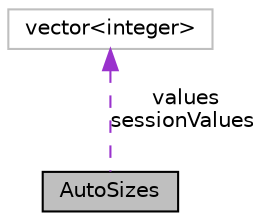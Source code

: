 digraph "AutoSizes"
{
  edge [fontname="Helvetica",fontsize="10",labelfontname="Helvetica",labelfontsize="10"];
  node [fontname="Helvetica",fontsize="10",shape=record];
  Node1 [label="AutoSizes",height=0.2,width=0.4,color="black", fillcolor="grey75", style="filled", fontcolor="black"];
  Node2 [label="vector\<integer\>",height=0.2,width=0.4,color="grey75", fillcolor="white", style="filled"];
  Node2 -> Node1 [dir="back",color="darkorchid3",fontsize="10",style="dashed",label=" values\nsessionValues" ,fontname="Helvetica"];
}

